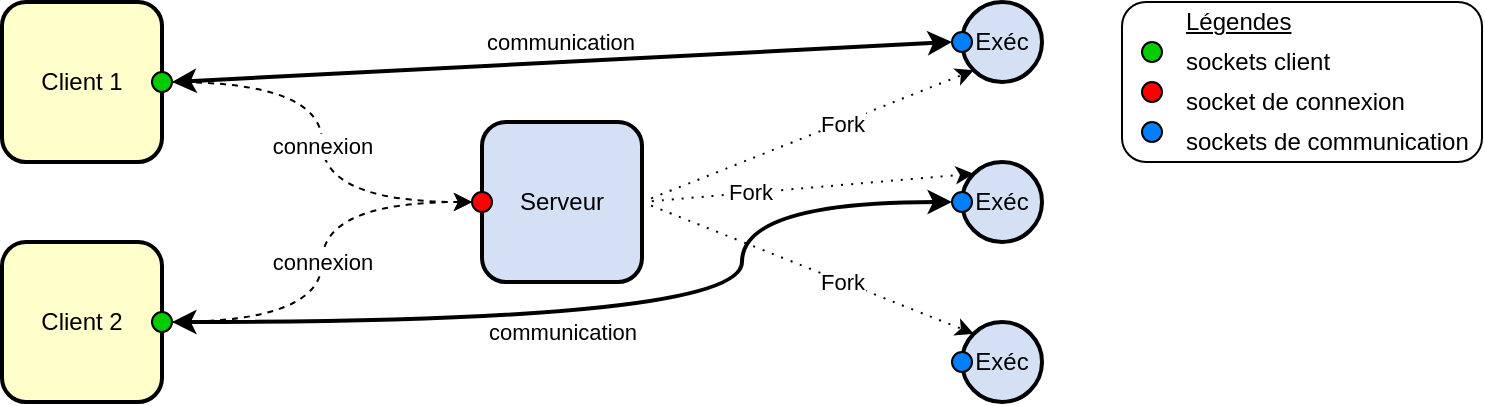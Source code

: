 <mxfile version="17.4.0" type="github">
  <diagram id="TBNB3XB1Rx7Ae3KMM-3r" name="Page-1">
    <mxGraphModel dx="1102" dy="606" grid="1" gridSize="10" guides="1" tooltips="1" connect="1" arrows="1" fold="1" page="1" pageScale="1" pageWidth="827" pageHeight="1169" math="0" shadow="0">
      <root>
        <mxCell id="0" />
        <mxCell id="1" parent="0" />
        <mxCell id="DFWitaQUEnhpRLkt19u8-105" value="" style="rounded=1;whiteSpace=wrap;html=1;shadow=0;sketch=0;strokeColor=default;strokeWidth=1;fillColor=default;gradientColor=none;" parent="1" vertex="1">
          <mxGeometry x="600" y="40" width="180" height="80" as="geometry" />
        </mxCell>
        <mxCell id="DFWitaQUEnhpRLkt19u8-41" value="Client 1" style="rounded=1;whiteSpace=wrap;html=1;strokeWidth=2;fillColor=#FFFFCC;" parent="1" vertex="1">
          <mxGeometry x="40" y="40" width="80" height="80" as="geometry" />
        </mxCell>
        <mxCell id="DFWitaQUEnhpRLkt19u8-42" value="Serveur" style="rounded=1;whiteSpace=wrap;html=1;strokeWidth=2;fillColor=#D4E1F5;" parent="1" vertex="1">
          <mxGeometry x="280" y="100" width="80" height="80" as="geometry" />
        </mxCell>
        <mxCell id="DFWitaQUEnhpRLkt19u8-47" value="Client 2" style="rounded=1;whiteSpace=wrap;html=1;strokeWidth=2;fillColor=#FFFFCC;" parent="1" vertex="1">
          <mxGeometry x="40" y="160" width="80" height="80" as="geometry" />
        </mxCell>
        <mxCell id="DFWitaQUEnhpRLkt19u8-66" value="" style="ellipse;whiteSpace=wrap;html=1;aspect=fixed;shadow=0;sketch=0;strokeColor=default;fillColor=#00CC00;gradientColor=none;" parent="1" vertex="1">
          <mxGeometry x="115" y="75" width="10" height="10" as="geometry" />
        </mxCell>
        <mxCell id="DFWitaQUEnhpRLkt19u8-67" value="" style="ellipse;whiteSpace=wrap;html=1;aspect=fixed;shadow=0;sketch=0;strokeColor=default;fillColor=#00CC00;gradientColor=none;" parent="1" vertex="1">
          <mxGeometry x="115" y="195" width="10" height="10" as="geometry" />
        </mxCell>
        <mxCell id="DFWitaQUEnhpRLkt19u8-69" value="" style="ellipse;whiteSpace=wrap;html=1;aspect=fixed;shadow=0;sketch=0;strokeColor=default;fillColor=#FF0000;gradientColor=none;" parent="1" vertex="1">
          <mxGeometry x="275" y="135" width="10" height="10" as="geometry" />
        </mxCell>
        <mxCell id="DFWitaQUEnhpRLkt19u8-74" value="Exéc" style="ellipse;whiteSpace=wrap;html=1;aspect=fixed;shadow=0;sketch=0;strokeColor=default;fillColor=#D4E1F5;gradientColor=none;strokeWidth=2;" parent="1" vertex="1">
          <mxGeometry x="520" y="40" width="40" height="40" as="geometry" />
        </mxCell>
        <mxCell id="DFWitaQUEnhpRLkt19u8-75" value="Exéc" style="ellipse;whiteSpace=wrap;html=1;aspect=fixed;shadow=0;sketch=0;strokeColor=default;fillColor=#D4E1F5;gradientColor=none;strokeWidth=2;" parent="1" vertex="1">
          <mxGeometry x="520" y="120" width="40" height="40" as="geometry" />
        </mxCell>
        <mxCell id="DFWitaQUEnhpRLkt19u8-76" value="Exéc" style="ellipse;whiteSpace=wrap;html=1;aspect=fixed;shadow=0;sketch=0;strokeColor=default;fillColor=#D4E1F5;gradientColor=none;strokeWidth=2;" parent="1" vertex="1">
          <mxGeometry x="520" y="200" width="40" height="40" as="geometry" />
        </mxCell>
        <mxCell id="DFWitaQUEnhpRLkt19u8-77" value="" style="ellipse;whiteSpace=wrap;html=1;aspect=fixed;shadow=0;sketch=0;strokeColor=default;fillColor=#007FFF;gradientColor=none;" parent="1" vertex="1">
          <mxGeometry x="515" y="55" width="10" height="10" as="geometry" />
        </mxCell>
        <mxCell id="DFWitaQUEnhpRLkt19u8-78" value="" style="ellipse;whiteSpace=wrap;html=1;aspect=fixed;shadow=0;sketch=0;strokeColor=default;fillColor=#007FFF;gradientColor=none;" parent="1" vertex="1">
          <mxGeometry x="515" y="135" width="10" height="10" as="geometry" />
        </mxCell>
        <mxCell id="DFWitaQUEnhpRLkt19u8-79" value="" style="ellipse;whiteSpace=wrap;html=1;aspect=fixed;shadow=0;sketch=0;strokeColor=default;fillColor=#007FFF;gradientColor=none;" parent="1" vertex="1">
          <mxGeometry x="515" y="215" width="10" height="10" as="geometry" />
        </mxCell>
        <mxCell id="DFWitaQUEnhpRLkt19u8-81" value="" style="endArrow=classic;html=1;rounded=0;strokeColor=default;strokeWidth=2;entryX=0;entryY=0.5;entryDx=0;entryDy=0;exitX=1;exitY=0.5;exitDx=0;exitDy=0;startArrow=classic;startFill=1;" parent="1" source="DFWitaQUEnhpRLkt19u8-66" target="DFWitaQUEnhpRLkt19u8-77" edge="1">
          <mxGeometry width="50" height="50" relative="1" as="geometry">
            <mxPoint x="130" y="80" as="sourcePoint" />
            <mxPoint x="370" y="180" as="targetPoint" />
          </mxGeometry>
        </mxCell>
        <mxCell id="DFWitaQUEnhpRLkt19u8-94" value="communication" style="edgeLabel;html=1;align=center;verticalAlign=middle;resizable=0;points=[];" parent="DFWitaQUEnhpRLkt19u8-81" vertex="1" connectable="0">
          <mxGeometry x="0.109" y="-3" relative="1" as="geometry">
            <mxPoint x="-23" y="-12" as="offset" />
          </mxGeometry>
        </mxCell>
        <mxCell id="DFWitaQUEnhpRLkt19u8-82" value="" style="endArrow=classic;html=1;rounded=0;strokeColor=default;strokeWidth=2;exitX=1;exitY=0.5;exitDx=0;exitDy=0;entryX=0;entryY=0.5;entryDx=0;entryDy=0;startArrow=classic;startFill=1;edgeStyle=orthogonalEdgeStyle;curved=1;" parent="1" source="DFWitaQUEnhpRLkt19u8-67" target="DFWitaQUEnhpRLkt19u8-78" edge="1">
          <mxGeometry width="50" height="50" relative="1" as="geometry">
            <mxPoint x="320" y="230" as="sourcePoint" />
            <mxPoint x="370" y="180" as="targetPoint" />
            <Array as="points">
              <mxPoint x="410" y="200" />
              <mxPoint x="410" y="140" />
            </Array>
          </mxGeometry>
        </mxCell>
        <mxCell id="DFWitaQUEnhpRLkt19u8-83" value="" style="endArrow=classic;html=1;rounded=0;strokeColor=default;strokeWidth=1;exitX=1;exitY=0.5;exitDx=0;exitDy=0;entryX=0;entryY=0.5;entryDx=0;entryDy=0;dashed=1;edgeStyle=orthogonalEdgeStyle;curved=1;" parent="1" source="DFWitaQUEnhpRLkt19u8-66" target="DFWitaQUEnhpRLkt19u8-69" edge="1">
          <mxGeometry width="50" height="50" relative="1" as="geometry">
            <mxPoint x="320" y="230" as="sourcePoint" />
            <mxPoint x="370" y="180" as="targetPoint" />
          </mxGeometry>
        </mxCell>
        <mxCell id="DFWitaQUEnhpRLkt19u8-92" value="connexion" style="edgeLabel;html=1;align=center;verticalAlign=middle;resizable=0;points=[];" parent="DFWitaQUEnhpRLkt19u8-83" vertex="1" connectable="0">
          <mxGeometry x="-0.088" y="-8" relative="1" as="geometry">
            <mxPoint x="8" y="11" as="offset" />
          </mxGeometry>
        </mxCell>
        <mxCell id="DFWitaQUEnhpRLkt19u8-84" value="" style="endArrow=classic;html=1;rounded=0;dashed=1;strokeColor=default;strokeWidth=1;exitX=1;exitY=0.5;exitDx=0;exitDy=0;entryX=0;entryY=0.5;entryDx=0;entryDy=0;edgeStyle=orthogonalEdgeStyle;curved=1;" parent="1" source="DFWitaQUEnhpRLkt19u8-67" target="DFWitaQUEnhpRLkt19u8-69" edge="1">
          <mxGeometry width="50" height="50" relative="1" as="geometry">
            <mxPoint x="320" y="230" as="sourcePoint" />
            <mxPoint x="370" y="180" as="targetPoint" />
          </mxGeometry>
        </mxCell>
        <mxCell id="DFWitaQUEnhpRLkt19u8-85" value="" style="endArrow=classic;html=1;rounded=0;dashed=1;strokeColor=default;strokeWidth=1;curved=1;exitX=1;exitY=0.5;exitDx=0;exitDy=0;entryX=0;entryY=1;entryDx=0;entryDy=0;dashPattern=1 4;" parent="1" source="DFWitaQUEnhpRLkt19u8-42" target="DFWitaQUEnhpRLkt19u8-74" edge="1">
          <mxGeometry width="50" height="50" relative="1" as="geometry">
            <mxPoint x="280" y="230" as="sourcePoint" />
            <mxPoint x="330" y="180" as="targetPoint" />
          </mxGeometry>
        </mxCell>
        <mxCell id="DFWitaQUEnhpRLkt19u8-89" value="Fork" style="edgeLabel;html=1;align=center;verticalAlign=middle;resizable=0;points=[];" parent="DFWitaQUEnhpRLkt19u8-85" vertex="1" connectable="0">
          <mxGeometry x="0.167" y="-3" relative="1" as="geometry">
            <mxPoint x="2" y="-4" as="offset" />
          </mxGeometry>
        </mxCell>
        <mxCell id="DFWitaQUEnhpRLkt19u8-86" value="" style="endArrow=classic;html=1;rounded=0;dashed=1;dashPattern=1 4;strokeColor=default;strokeWidth=1;curved=1;exitX=1;exitY=0.5;exitDx=0;exitDy=0;entryX=0;entryY=0;entryDx=0;entryDy=0;" parent="1" source="DFWitaQUEnhpRLkt19u8-42" target="DFWitaQUEnhpRLkt19u8-76" edge="1">
          <mxGeometry width="50" height="50" relative="1" as="geometry">
            <mxPoint x="280" y="230" as="sourcePoint" />
            <mxPoint x="430" y="210" as="targetPoint" />
          </mxGeometry>
        </mxCell>
        <mxCell id="DFWitaQUEnhpRLkt19u8-87" value="" style="endArrow=classic;html=1;rounded=0;dashed=1;dashPattern=1 4;strokeColor=default;strokeWidth=1;curved=1;exitX=1;exitY=0.5;exitDx=0;exitDy=0;entryX=0;entryY=0;entryDx=0;entryDy=0;" parent="1" source="DFWitaQUEnhpRLkt19u8-42" target="DFWitaQUEnhpRLkt19u8-75" edge="1">
          <mxGeometry width="50" height="50" relative="1" as="geometry">
            <mxPoint x="280" y="230" as="sourcePoint" />
            <mxPoint x="330" y="180" as="targetPoint" />
          </mxGeometry>
        </mxCell>
        <mxCell id="DFWitaQUEnhpRLkt19u8-90" value="Fork" style="edgeLabel;html=1;align=center;verticalAlign=middle;resizable=0;points=[];" parent="1" vertex="1" connectable="0">
          <mxGeometry x="414.002" y="134.998" as="geometry" />
        </mxCell>
        <mxCell id="DFWitaQUEnhpRLkt19u8-91" value="Fork" style="edgeLabel;html=1;align=center;verticalAlign=middle;resizable=0;points=[];" parent="1" vertex="1" connectable="0">
          <mxGeometry x="460.002" y="179.998" as="geometry" />
        </mxCell>
        <mxCell id="DFWitaQUEnhpRLkt19u8-93" value="connexion" style="edgeLabel;html=1;align=center;verticalAlign=middle;resizable=0;points=[];" parent="1" vertex="1" connectable="0">
          <mxGeometry x="200" y="170" as="geometry" />
        </mxCell>
        <mxCell id="DFWitaQUEnhpRLkt19u8-95" value="communication" style="edgeLabel;html=1;align=center;verticalAlign=middle;resizable=0;points=[];" parent="1" vertex="1" connectable="0">
          <mxGeometry x="320.001" y="205.001" as="geometry" />
        </mxCell>
        <mxCell id="DFWitaQUEnhpRLkt19u8-96" value="" style="ellipse;whiteSpace=wrap;html=1;aspect=fixed;shadow=0;sketch=0;strokeColor=default;fillColor=#007FFF;gradientColor=none;" parent="1" vertex="1">
          <mxGeometry x="610" y="100" width="10" height="10" as="geometry" />
        </mxCell>
        <mxCell id="DFWitaQUEnhpRLkt19u8-97" value="" style="ellipse;whiteSpace=wrap;html=1;aspect=fixed;shadow=0;sketch=0;strokeColor=default;fillColor=#FF0000;gradientColor=none;" parent="1" vertex="1">
          <mxGeometry x="610" y="80" width="10" height="10" as="geometry" />
        </mxCell>
        <mxCell id="DFWitaQUEnhpRLkt19u8-98" value="" style="ellipse;whiteSpace=wrap;html=1;aspect=fixed;shadow=0;sketch=0;strokeColor=default;fillColor=#00CC00;gradientColor=none;" parent="1" vertex="1">
          <mxGeometry x="610" y="60" width="10" height="10" as="geometry" />
        </mxCell>
        <mxCell id="DFWitaQUEnhpRLkt19u8-101" value="sockets client" style="text;html=1;strokeColor=none;fillColor=none;align=left;verticalAlign=middle;whiteSpace=wrap;rounded=0;shadow=0;sketch=0;" parent="1" vertex="1">
          <mxGeometry x="630" y="60" width="100" height="20" as="geometry" />
        </mxCell>
        <mxCell id="DFWitaQUEnhpRLkt19u8-102" value="socket de connexion" style="text;html=1;strokeColor=none;fillColor=none;align=left;verticalAlign=middle;whiteSpace=wrap;rounded=0;shadow=0;sketch=0;" parent="1" vertex="1">
          <mxGeometry x="630" y="80" width="120" height="20" as="geometry" />
        </mxCell>
        <mxCell id="DFWitaQUEnhpRLkt19u8-103" value="sockets de communication" style="text;html=1;strokeColor=none;fillColor=none;align=left;verticalAlign=middle;whiteSpace=wrap;rounded=0;shadow=0;sketch=0;" parent="1" vertex="1">
          <mxGeometry x="630" y="100" width="150" height="20" as="geometry" />
        </mxCell>
        <mxCell id="DFWitaQUEnhpRLkt19u8-104" value="&lt;u&gt;Légendes&lt;/u&gt;" style="text;html=1;strokeColor=none;fillColor=none;align=left;verticalAlign=middle;whiteSpace=wrap;rounded=0;shadow=0;sketch=0;" parent="1" vertex="1">
          <mxGeometry x="630" y="40" width="100" height="20" as="geometry" />
        </mxCell>
      </root>
    </mxGraphModel>
  </diagram>
</mxfile>
